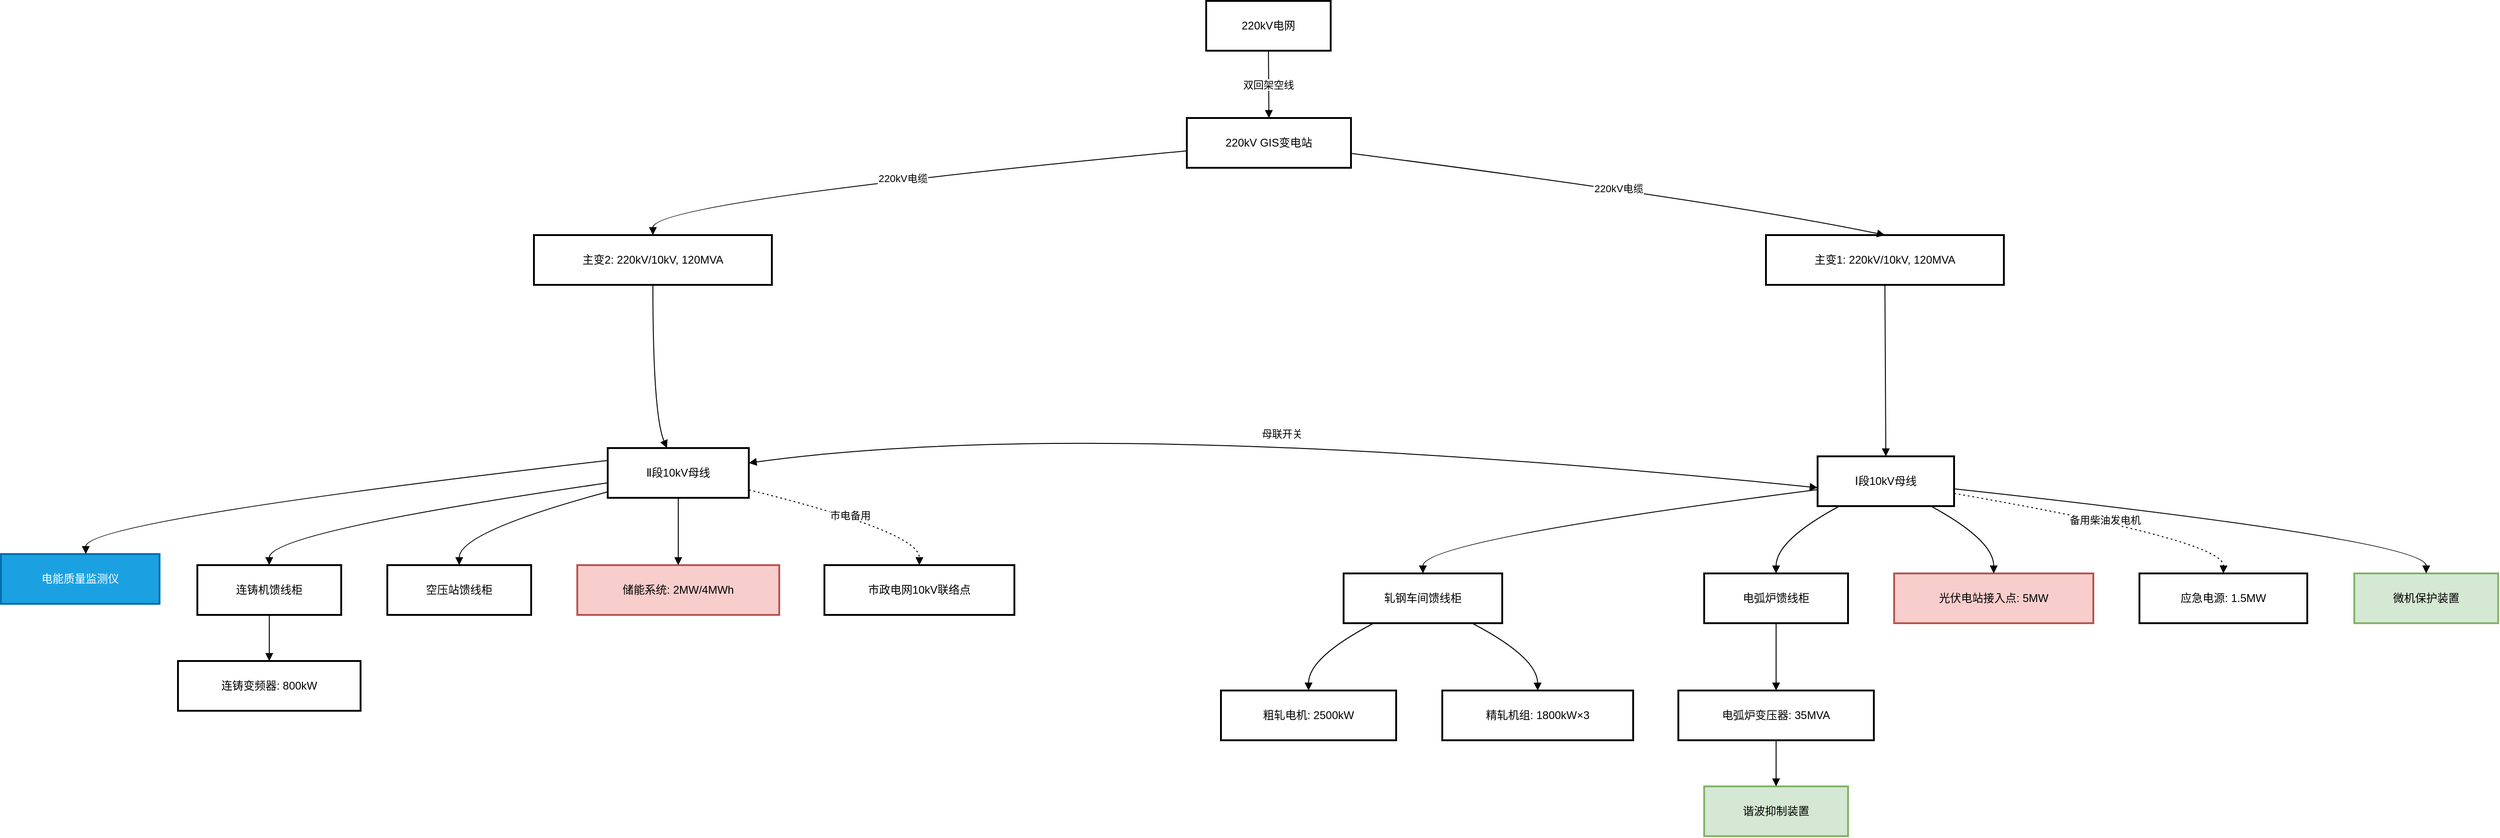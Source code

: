 <mxfile version="26.0.16">
  <diagram name="Page-1" id="BTrckwot_-F4dzWZuFL2">
    <mxGraphModel dx="5833" dy="2413" grid="1" gridSize="10" guides="1" tooltips="1" connect="1" arrows="1" fold="1" page="1" pageScale="1" pageWidth="1100" pageHeight="850" math="0" shadow="0">
      <root>
        <mxCell id="0" />
        <mxCell id="1" parent="0" />
        <mxCell id="hGbQcSONSA1rz6Zzxl9p-1" value="220kV电网" style="whiteSpace=wrap;strokeWidth=2;" vertex="1" parent="1">
          <mxGeometry x="1135" y="20" width="135" height="54" as="geometry" />
        </mxCell>
        <mxCell id="hGbQcSONSA1rz6Zzxl9p-2" value="220kV GIS变电站" style="whiteSpace=wrap;strokeWidth=2;" vertex="1" parent="1">
          <mxGeometry x="1114" y="147" width="178" height="54" as="geometry" />
        </mxCell>
        <mxCell id="hGbQcSONSA1rz6Zzxl9p-3" value="主变1: 220kV/10kV, 120MVA" style="whiteSpace=wrap;strokeWidth=2;" vertex="1" parent="1">
          <mxGeometry x="1742" y="274" width="258" height="54" as="geometry" />
        </mxCell>
        <mxCell id="hGbQcSONSA1rz6Zzxl9p-4" value="主变2: 220kV/10kV, 120MVA" style="whiteSpace=wrap;strokeWidth=2;" vertex="1" parent="1">
          <mxGeometry x="406" y="274" width="258" height="54" as="geometry" />
        </mxCell>
        <mxCell id="hGbQcSONSA1rz6Zzxl9p-5" value="Ⅰ段10kV母线" style="whiteSpace=wrap;strokeWidth=2;" vertex="1" parent="1">
          <mxGeometry x="1798" y="514" width="148" height="54" as="geometry" />
        </mxCell>
        <mxCell id="hGbQcSONSA1rz6Zzxl9p-6" value="Ⅱ段10kV母线" style="whiteSpace=wrap;strokeWidth=2;" vertex="1" parent="1">
          <mxGeometry x="486" y="505" width="153" height="54" as="geometry" />
        </mxCell>
        <mxCell id="hGbQcSONSA1rz6Zzxl9p-7" value="轧钢车间馈线柜" style="whiteSpace=wrap;strokeWidth=2;" vertex="1" parent="1">
          <mxGeometry x="1284" y="641" width="172" height="54" as="geometry" />
        </mxCell>
        <mxCell id="hGbQcSONSA1rz6Zzxl9p-8" value="电弧炉馈线柜" style="whiteSpace=wrap;strokeWidth=2;" vertex="1" parent="1">
          <mxGeometry x="1675" y="641" width="156" height="54" as="geometry" />
        </mxCell>
        <mxCell id="hGbQcSONSA1rz6Zzxl9p-9" value="连铸机馈线柜" style="whiteSpace=wrap;strokeWidth=2;" vertex="1" parent="1">
          <mxGeometry x="41" y="632" width="156" height="54" as="geometry" />
        </mxCell>
        <mxCell id="hGbQcSONSA1rz6Zzxl9p-10" value="空压站馈线柜" style="whiteSpace=wrap;strokeWidth=2;" vertex="1" parent="1">
          <mxGeometry x="247" y="632" width="156" height="54" as="geometry" />
        </mxCell>
        <mxCell id="hGbQcSONSA1rz6Zzxl9p-11" value="光伏电站接入点: 5MW" style="whiteSpace=wrap;strokeWidth=2;fillColor=#f8cecc;strokeColor=#b85450;" vertex="1" parent="1">
          <mxGeometry x="1881" y="641" width="216" height="54" as="geometry" />
        </mxCell>
        <mxCell id="hGbQcSONSA1rz6Zzxl9p-12" value="储能系统: 2MW/4MWh" style="whiteSpace=wrap;strokeWidth=2;fillColor=#f8cecc;strokeColor=#b85450;" vertex="1" parent="1">
          <mxGeometry x="453" y="632" width="219" height="54" as="geometry" />
        </mxCell>
        <mxCell id="hGbQcSONSA1rz6Zzxl9p-13" value="应急电源: 1.5MW" style="whiteSpace=wrap;strokeWidth=2;" vertex="1" parent="1">
          <mxGeometry x="2147" y="641" width="182" height="54" as="geometry" />
        </mxCell>
        <mxCell id="hGbQcSONSA1rz6Zzxl9p-14" value="市政电网10kV联络点" style="whiteSpace=wrap;strokeWidth=2;" vertex="1" parent="1">
          <mxGeometry x="721" y="632" width="206" height="54" as="geometry" />
        </mxCell>
        <mxCell id="hGbQcSONSA1rz6Zzxl9p-15" value="粗轧电机: 2500kW" style="whiteSpace=wrap;strokeWidth=2;" vertex="1" parent="1">
          <mxGeometry x="1151" y="768" width="190" height="54" as="geometry" />
        </mxCell>
        <mxCell id="hGbQcSONSA1rz6Zzxl9p-16" value="精轧机组: 1800kW×3" style="whiteSpace=wrap;strokeWidth=2;" vertex="1" parent="1">
          <mxGeometry x="1391" y="768" width="207" height="54" as="geometry" />
        </mxCell>
        <mxCell id="hGbQcSONSA1rz6Zzxl9p-17" value="电弧炉变压器: 35MVA" style="whiteSpace=wrap;strokeWidth=2;" vertex="1" parent="1">
          <mxGeometry x="1647" y="768" width="212" height="54" as="geometry" />
        </mxCell>
        <mxCell id="hGbQcSONSA1rz6Zzxl9p-18" value="连铸变频器: 800kW" style="whiteSpace=wrap;strokeWidth=2;" vertex="1" parent="1">
          <mxGeometry x="20" y="736" width="198" height="54" as="geometry" />
        </mxCell>
        <mxCell id="hGbQcSONSA1rz6Zzxl9p-19" value="微机保护装置" style="whiteSpace=wrap;strokeWidth=2;fillColor=#d5e8d4;strokeColor=#82b366;" vertex="1" parent="1">
          <mxGeometry x="2380" y="641" width="156" height="54" as="geometry" />
        </mxCell>
        <mxCell id="hGbQcSONSA1rz6Zzxl9p-20" value="电能质量监测仪" style="whiteSpace=wrap;strokeWidth=2;fillColor=#1ba1e2;fontColor=#ffffff;strokeColor=#006EAF;" vertex="1" parent="1">
          <mxGeometry x="-172" y="620" width="172" height="54" as="geometry" />
        </mxCell>
        <mxCell id="hGbQcSONSA1rz6Zzxl9p-21" value="谐波抑制装置" style="whiteSpace=wrap;strokeWidth=2;fillColor=#d5e8d4;strokeColor=#82b366;" vertex="1" parent="1">
          <mxGeometry x="1675" y="872" width="156" height="54" as="geometry" />
        </mxCell>
        <mxCell id="hGbQcSONSA1rz6Zzxl9p-22" value="双回架空线" style="curved=1;startArrow=none;endArrow=block;exitX=0.5;exitY=1;entryX=0.5;entryY=0;rounded=0;" edge="1" parent="1" source="hGbQcSONSA1rz6Zzxl9p-1" target="hGbQcSONSA1rz6Zzxl9p-2">
          <mxGeometry relative="1" as="geometry">
            <Array as="points" />
          </mxGeometry>
        </mxCell>
        <mxCell id="hGbQcSONSA1rz6Zzxl9p-23" value="220kV电缆" style="curved=1;startArrow=none;endArrow=block;exitX=1;exitY=0.71;entryX=0.5;entryY=0;rounded=0;" edge="1" parent="1" source="hGbQcSONSA1rz6Zzxl9p-2" target="hGbQcSONSA1rz6Zzxl9p-3">
          <mxGeometry relative="1" as="geometry">
            <Array as="points">
              <mxPoint x="1698" y="238" />
            </Array>
          </mxGeometry>
        </mxCell>
        <mxCell id="hGbQcSONSA1rz6Zzxl9p-24" value="220kV电缆" style="curved=1;startArrow=none;endArrow=block;exitX=0;exitY=0.66;entryX=0.5;entryY=0;rounded=0;" edge="1" parent="1" source="hGbQcSONSA1rz6Zzxl9p-2" target="hGbQcSONSA1rz6Zzxl9p-4">
          <mxGeometry relative="1" as="geometry">
            <Array as="points">
              <mxPoint x="535" y="238" />
            </Array>
          </mxGeometry>
        </mxCell>
        <mxCell id="hGbQcSONSA1rz6Zzxl9p-25" value="" style="curved=1;startArrow=none;endArrow=block;exitX=0.5;exitY=1;entryX=0.5;entryY=0;rounded=0;" edge="1" parent="1" source="hGbQcSONSA1rz6Zzxl9p-3" target="hGbQcSONSA1rz6Zzxl9p-5">
          <mxGeometry relative="1" as="geometry">
            <Array as="points" />
          </mxGeometry>
        </mxCell>
        <mxCell id="hGbQcSONSA1rz6Zzxl9p-26" value="" style="curved=1;startArrow=none;endArrow=block;exitX=0.5;exitY=1;entryX=0.42;entryY=0;rounded=0;" edge="1" parent="1" source="hGbQcSONSA1rz6Zzxl9p-4" target="hGbQcSONSA1rz6Zzxl9p-6">
          <mxGeometry relative="1" as="geometry">
            <Array as="points">
              <mxPoint x="535" y="469" />
            </Array>
          </mxGeometry>
        </mxCell>
        <mxCell id="hGbQcSONSA1rz6Zzxl9p-27" value="母联开关" style="curved=1;startArrow=block;endArrow=block;exitX=0;exitY=0.63;entryX=1;entryY=0.3;rounded=0;" edge="1" parent="1" source="hGbQcSONSA1rz6Zzxl9p-5" target="hGbQcSONSA1rz6Zzxl9p-6">
          <mxGeometry relative="1" as="geometry">
            <Array as="points">
              <mxPoint x="1018" y="469" />
            </Array>
          </mxGeometry>
        </mxCell>
        <mxCell id="hGbQcSONSA1rz6Zzxl9p-28" value="" style="curved=1;startArrow=none;endArrow=block;exitX=0;exitY=0.67;entryX=0.5;entryY=0;rounded=0;" edge="1" parent="1" source="hGbQcSONSA1rz6Zzxl9p-5" target="hGbQcSONSA1rz6Zzxl9p-7">
          <mxGeometry relative="1" as="geometry">
            <Array as="points">
              <mxPoint x="1370" y="605" />
            </Array>
          </mxGeometry>
        </mxCell>
        <mxCell id="hGbQcSONSA1rz6Zzxl9p-29" value="" style="curved=1;startArrow=none;endArrow=block;exitX=0.16;exitY=1;entryX=0.5;entryY=0;rounded=0;" edge="1" parent="1" source="hGbQcSONSA1rz6Zzxl9p-5" target="hGbQcSONSA1rz6Zzxl9p-8">
          <mxGeometry relative="1" as="geometry">
            <Array as="points">
              <mxPoint x="1753" y="605" />
            </Array>
          </mxGeometry>
        </mxCell>
        <mxCell id="hGbQcSONSA1rz6Zzxl9p-30" value="" style="curved=1;startArrow=none;endArrow=block;exitX=0;exitY=0.7;entryX=0.5;entryY=0;rounded=0;" edge="1" parent="1" source="hGbQcSONSA1rz6Zzxl9p-6" target="hGbQcSONSA1rz6Zzxl9p-9">
          <mxGeometry relative="1" as="geometry">
            <Array as="points">
              <mxPoint x="119" y="596" />
            </Array>
          </mxGeometry>
        </mxCell>
        <mxCell id="hGbQcSONSA1rz6Zzxl9p-31" value="" style="curved=1;startArrow=none;endArrow=block;exitX=0;exitY=0.88;entryX=0.5;entryY=0;rounded=0;" edge="1" parent="1" source="hGbQcSONSA1rz6Zzxl9p-6" target="hGbQcSONSA1rz6Zzxl9p-10">
          <mxGeometry relative="1" as="geometry">
            <Array as="points">
              <mxPoint x="325" y="596" />
            </Array>
          </mxGeometry>
        </mxCell>
        <mxCell id="hGbQcSONSA1rz6Zzxl9p-32" value="" style="curved=1;startArrow=none;endArrow=block;exitX=0.83;exitY=1;entryX=0.5;entryY=0;rounded=0;" edge="1" parent="1" source="hGbQcSONSA1rz6Zzxl9p-5" target="hGbQcSONSA1rz6Zzxl9p-11">
          <mxGeometry relative="1" as="geometry">
            <Array as="points">
              <mxPoint x="1989" y="605" />
            </Array>
          </mxGeometry>
        </mxCell>
        <mxCell id="hGbQcSONSA1rz6Zzxl9p-33" value="" style="curved=1;startArrow=none;endArrow=block;exitX=0.5;exitY=1;entryX=0.5;entryY=0;rounded=0;" edge="1" parent="1" source="hGbQcSONSA1rz6Zzxl9p-6" target="hGbQcSONSA1rz6Zzxl9p-12">
          <mxGeometry relative="1" as="geometry">
            <Array as="points" />
          </mxGeometry>
        </mxCell>
        <mxCell id="hGbQcSONSA1rz6Zzxl9p-34" value="备用柴油发电机" style="curved=1;dashed=1;dashPattern=2 3;startArrow=none;endArrow=block;exitX=0.99;exitY=0.74;entryX=0.5;entryY=0;rounded=0;" edge="1" parent="1" source="hGbQcSONSA1rz6Zzxl9p-5" target="hGbQcSONSA1rz6Zzxl9p-13">
          <mxGeometry relative="1" as="geometry">
            <Array as="points">
              <mxPoint x="2239" y="605" />
            </Array>
          </mxGeometry>
        </mxCell>
        <mxCell id="hGbQcSONSA1rz6Zzxl9p-35" value="市电备用" style="curved=1;dashed=1;dashPattern=2 3;startArrow=none;endArrow=block;exitX=1;exitY=0.84;entryX=0.5;entryY=0;rounded=0;" edge="1" parent="1" source="hGbQcSONSA1rz6Zzxl9p-6" target="hGbQcSONSA1rz6Zzxl9p-14">
          <mxGeometry relative="1" as="geometry">
            <Array as="points">
              <mxPoint x="824" y="596" />
            </Array>
          </mxGeometry>
        </mxCell>
        <mxCell id="hGbQcSONSA1rz6Zzxl9p-36" value="" style="curved=1;startArrow=none;endArrow=block;exitX=0.19;exitY=1;entryX=0.5;entryY=0;rounded=0;" edge="1" parent="1" source="hGbQcSONSA1rz6Zzxl9p-7" target="hGbQcSONSA1rz6Zzxl9p-15">
          <mxGeometry relative="1" as="geometry">
            <Array as="points">
              <mxPoint x="1246" y="732" />
            </Array>
          </mxGeometry>
        </mxCell>
        <mxCell id="hGbQcSONSA1rz6Zzxl9p-37" value="" style="curved=1;startArrow=none;endArrow=block;exitX=0.81;exitY=1;entryX=0.5;entryY=0;rounded=0;" edge="1" parent="1" source="hGbQcSONSA1rz6Zzxl9p-7" target="hGbQcSONSA1rz6Zzxl9p-16">
          <mxGeometry relative="1" as="geometry">
            <Array as="points">
              <mxPoint x="1494" y="732" />
            </Array>
          </mxGeometry>
        </mxCell>
        <mxCell id="hGbQcSONSA1rz6Zzxl9p-38" value="" style="curved=1;startArrow=none;endArrow=block;exitX=0.5;exitY=1;entryX=0.5;entryY=0;rounded=0;" edge="1" parent="1" source="hGbQcSONSA1rz6Zzxl9p-8" target="hGbQcSONSA1rz6Zzxl9p-17">
          <mxGeometry relative="1" as="geometry">
            <Array as="points" />
          </mxGeometry>
        </mxCell>
        <mxCell id="hGbQcSONSA1rz6Zzxl9p-39" value="" style="curved=1;startArrow=none;endArrow=block;exitX=0.5;exitY=1;entryX=0.5;entryY=0;rounded=0;" edge="1" parent="1" source="hGbQcSONSA1rz6Zzxl9p-9" target="hGbQcSONSA1rz6Zzxl9p-18">
          <mxGeometry relative="1" as="geometry">
            <Array as="points" />
          </mxGeometry>
        </mxCell>
        <mxCell id="hGbQcSONSA1rz6Zzxl9p-40" value="" style="curved=1;startArrow=none;endArrow=block;exitX=0.99;exitY=0.65;entryX=0.5;entryY=0;rounded=0;" edge="1" parent="1" source="hGbQcSONSA1rz6Zzxl9p-5" target="hGbQcSONSA1rz6Zzxl9p-19">
          <mxGeometry relative="1" as="geometry">
            <Array as="points">
              <mxPoint x="2458" y="605" />
            </Array>
          </mxGeometry>
        </mxCell>
        <mxCell id="hGbQcSONSA1rz6Zzxl9p-42" value="" style="curved=1;startArrow=none;endArrow=block;exitX=0.5;exitY=1;entryX=0.5;entryY=0;rounded=0;" edge="1" parent="1" source="hGbQcSONSA1rz6Zzxl9p-17" target="hGbQcSONSA1rz6Zzxl9p-21">
          <mxGeometry relative="1" as="geometry">
            <Array as="points" />
          </mxGeometry>
        </mxCell>
        <mxCell id="hGbQcSONSA1rz6Zzxl9p-43" value="" style="curved=1;startArrow=none;endArrow=block;exitX=0;exitY=0.25;entryX=0.5;entryY=0;rounded=0;exitDx=0;exitDy=0;" edge="1" parent="1" source="hGbQcSONSA1rz6Zzxl9p-6">
          <mxGeometry relative="1" as="geometry">
            <Array as="points">
              <mxPoint x="-80" y="584" />
            </Array>
            <mxPoint x="287" y="531" as="sourcePoint" />
            <mxPoint x="-80" y="620" as="targetPoint" />
          </mxGeometry>
        </mxCell>
      </root>
    </mxGraphModel>
  </diagram>
</mxfile>
